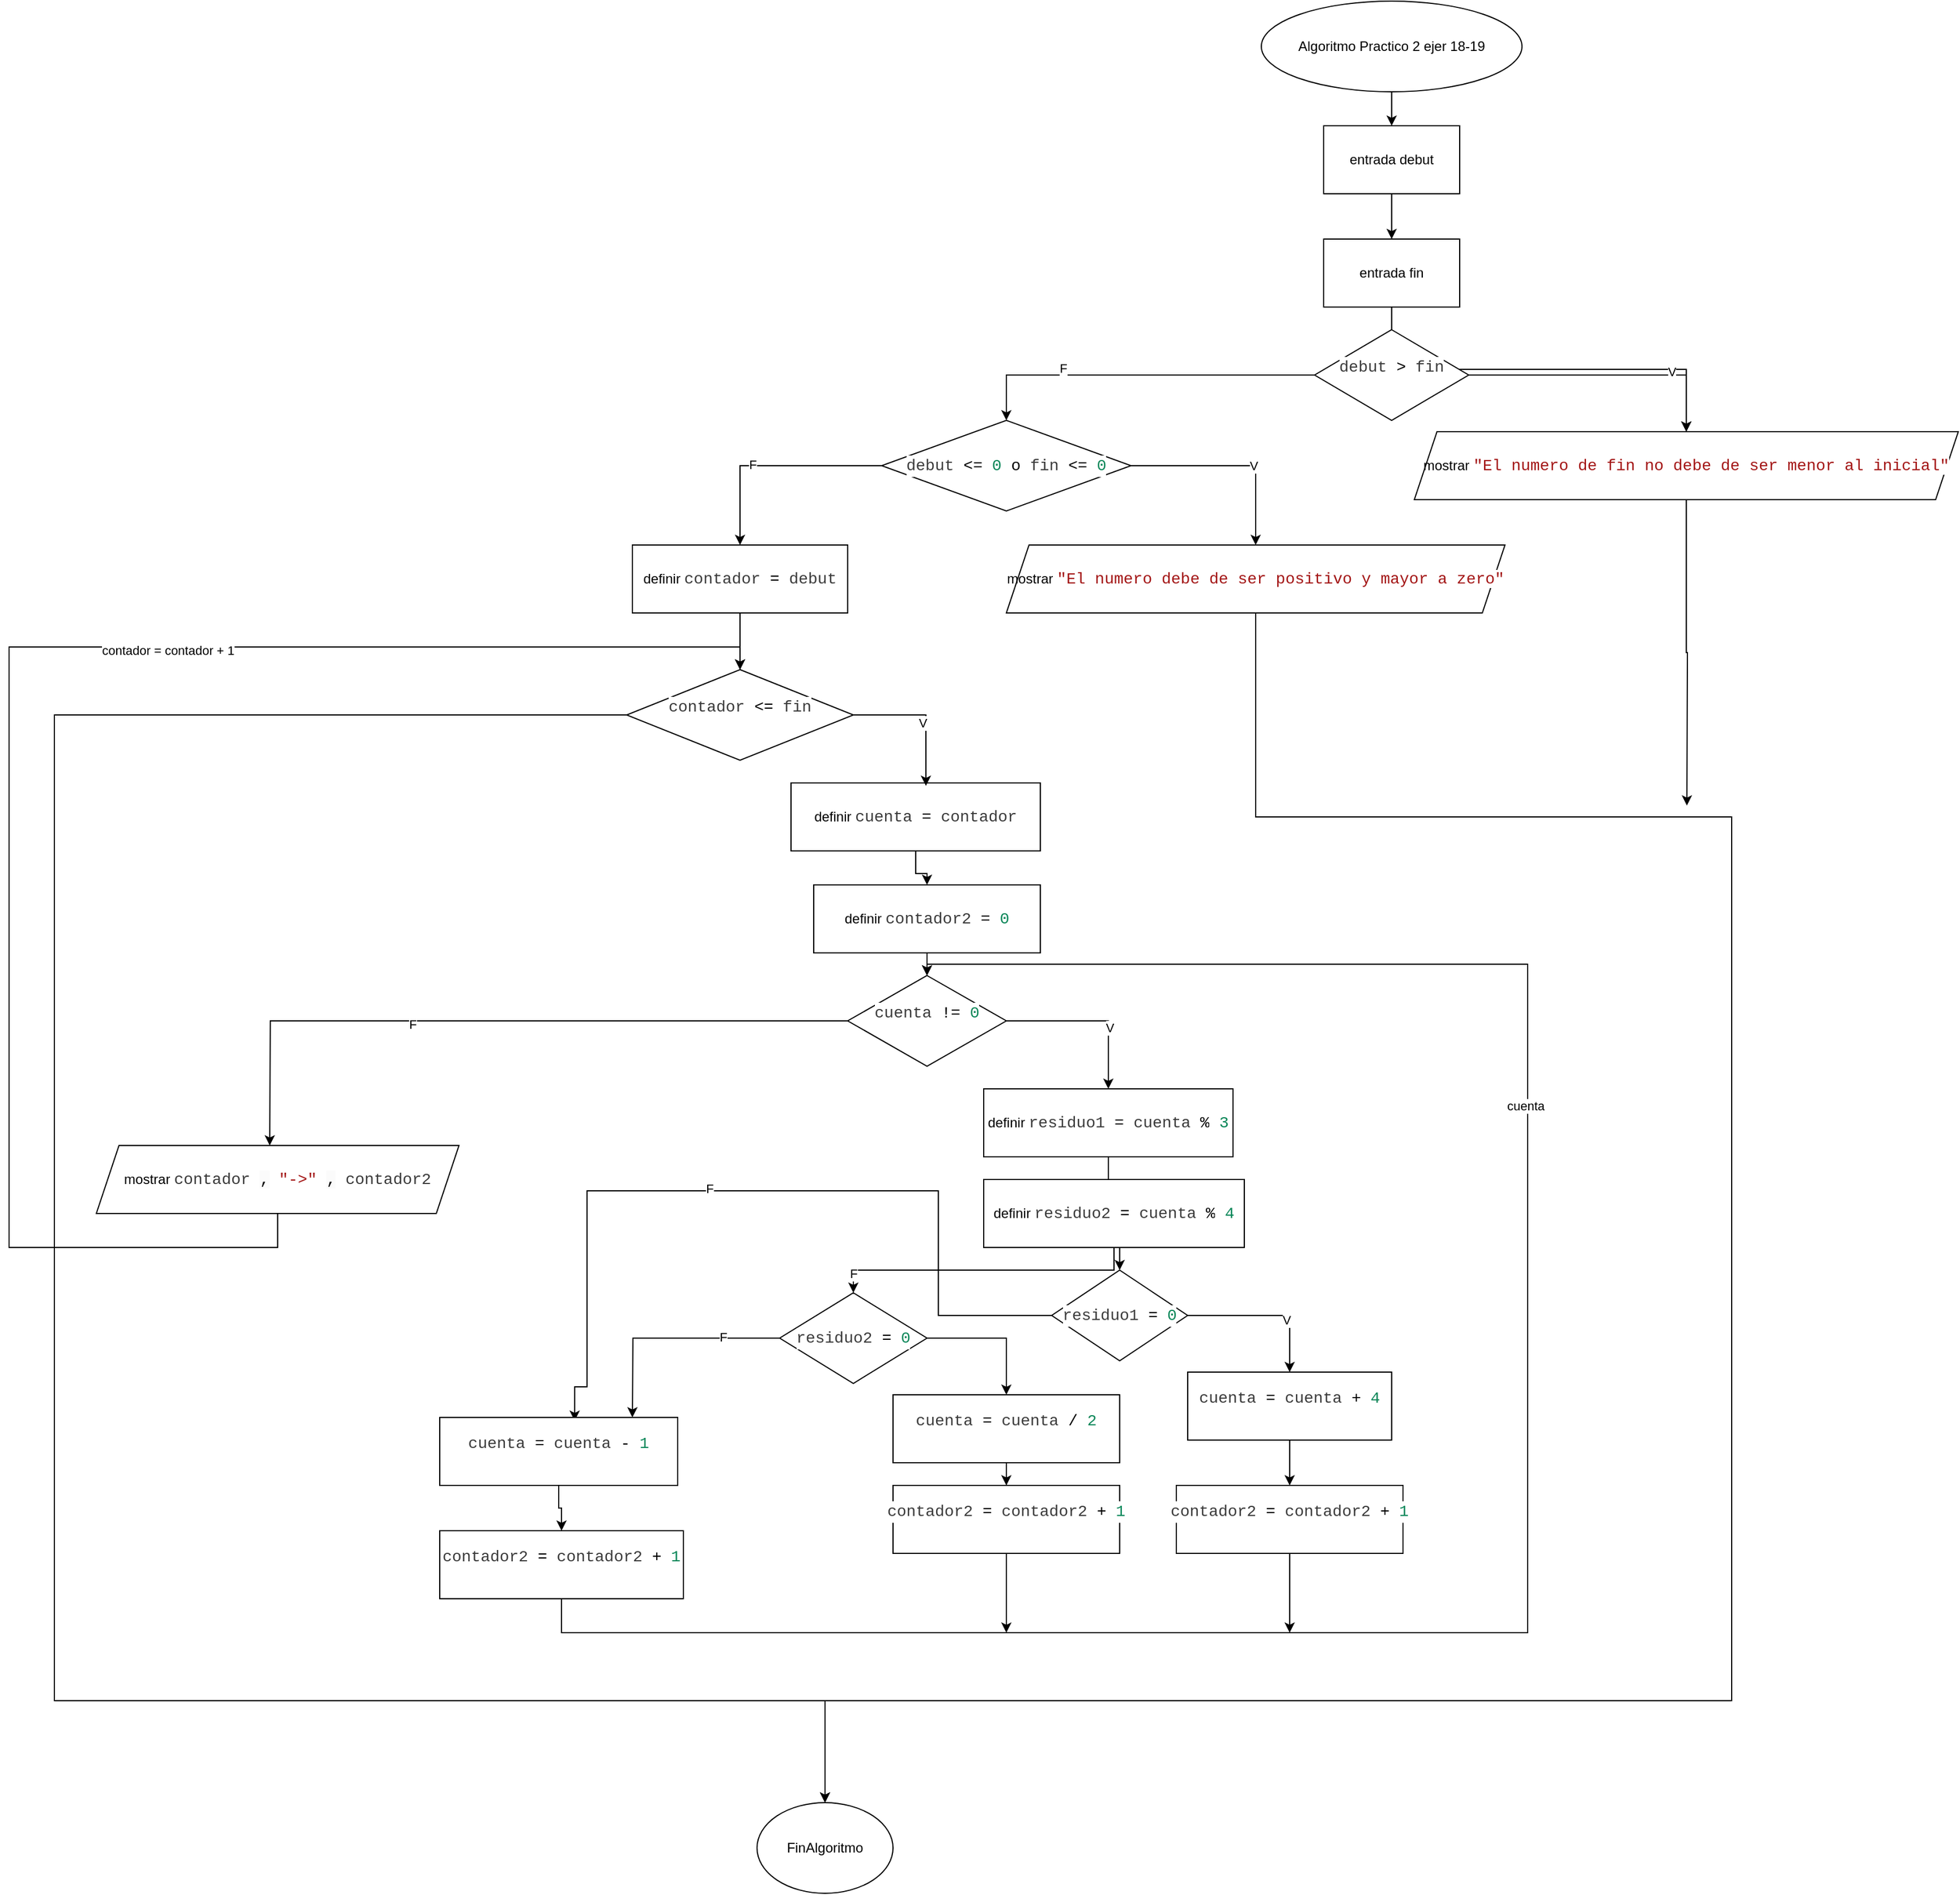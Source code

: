 <mxfile version="24.4.0" type="device">
  <diagram name="Página-1" id="yB5roV2CToWszWrd-WJG">
    <mxGraphModel dx="4052" dy="1633" grid="1" gridSize="10" guides="1" tooltips="1" connect="1" arrows="1" fold="1" page="1" pageScale="1" pageWidth="827" pageHeight="1169" math="0" shadow="0">
      <root>
        <mxCell id="0" />
        <mxCell id="1" parent="0" />
        <mxCell id="Xg_BoB053TUvBetzEDNK-10" value="" style="edgeStyle=orthogonalEdgeStyle;rounded=0;orthogonalLoop=1;jettySize=auto;html=1;" edge="1" parent="1" source="Xg_BoB053TUvBetzEDNK-1" target="Xg_BoB053TUvBetzEDNK-8">
          <mxGeometry relative="1" as="geometry" />
        </mxCell>
        <mxCell id="Xg_BoB053TUvBetzEDNK-1" value="entrada fin" style="rounded=0;whiteSpace=wrap;html=1;" vertex="1" parent="1">
          <mxGeometry x="350" y="220" width="120" height="60" as="geometry" />
        </mxCell>
        <mxCell id="Xg_BoB053TUvBetzEDNK-3" value="" style="edgeStyle=orthogonalEdgeStyle;rounded=0;orthogonalLoop=1;jettySize=auto;html=1;" edge="1" parent="1" source="Xg_BoB053TUvBetzEDNK-2" target="Xg_BoB053TUvBetzEDNK-1">
          <mxGeometry relative="1" as="geometry" />
        </mxCell>
        <mxCell id="Xg_BoB053TUvBetzEDNK-2" value="entrada debut" style="rounded=0;whiteSpace=wrap;html=1;" vertex="1" parent="1">
          <mxGeometry x="350" y="120" width="120" height="60" as="geometry" />
        </mxCell>
        <mxCell id="Xg_BoB053TUvBetzEDNK-5" value="" style="edgeStyle=orthogonalEdgeStyle;rounded=0;orthogonalLoop=1;jettySize=auto;html=1;" edge="1" parent="1" source="Xg_BoB053TUvBetzEDNK-4" target="Xg_BoB053TUvBetzEDNK-2">
          <mxGeometry relative="1" as="geometry" />
        </mxCell>
        <mxCell id="Xg_BoB053TUvBetzEDNK-4" value="Algoritmo Practico 2 ejer 18-19" style="ellipse;whiteSpace=wrap;html=1;" vertex="1" parent="1">
          <mxGeometry x="295" y="10" width="230" height="80" as="geometry" />
        </mxCell>
        <mxCell id="Xg_BoB053TUvBetzEDNK-9" style="edgeStyle=orthogonalEdgeStyle;rounded=0;orthogonalLoop=1;jettySize=auto;html=1;exitX=1;exitY=0.5;exitDx=0;exitDy=0;" edge="1" parent="1" source="Xg_BoB053TUvBetzEDNK-6" target="Xg_BoB053TUvBetzEDNK-8">
          <mxGeometry relative="1" as="geometry" />
        </mxCell>
        <mxCell id="Xg_BoB053TUvBetzEDNK-13" value="V" style="edgeLabel;html=1;align=center;verticalAlign=middle;resizable=0;points=[];" vertex="1" connectable="0" parent="Xg_BoB053TUvBetzEDNK-9">
          <mxGeometry x="0.478" y="3" relative="1" as="geometry">
            <mxPoint as="offset" />
          </mxGeometry>
        </mxCell>
        <mxCell id="Xg_BoB053TUvBetzEDNK-12" style="edgeStyle=orthogonalEdgeStyle;rounded=0;orthogonalLoop=1;jettySize=auto;html=1;exitX=0;exitY=0.5;exitDx=0;exitDy=0;entryX=0.5;entryY=0;entryDx=0;entryDy=0;" edge="1" parent="1" source="Xg_BoB053TUvBetzEDNK-6" target="Xg_BoB053TUvBetzEDNK-11">
          <mxGeometry relative="1" as="geometry" />
        </mxCell>
        <mxCell id="Xg_BoB053TUvBetzEDNK-14" value="F" style="edgeLabel;html=1;align=center;verticalAlign=middle;resizable=0;points=[];" vertex="1" connectable="0" parent="Xg_BoB053TUvBetzEDNK-12">
          <mxGeometry x="0.437" y="-3" relative="1" as="geometry">
            <mxPoint x="2" y="-3" as="offset" />
          </mxGeometry>
        </mxCell>
        <mxCell id="Xg_BoB053TUvBetzEDNK-6" value="&#xa;&lt;div style=&quot;color: #3b3b3b;background-color: #ffffff;font-family: Consolas, &#39;Courier New&#39;, monospace;font-weight: normal;font-size: 14px;line-height: 19px;white-space: pre;&quot;&gt;&lt;div&gt;&lt;span style=&quot;color: #3b3b3b;&quot;&gt;debut &lt;/span&gt;&lt;span style=&quot;color: #000000;&quot;&gt;&amp;gt;&lt;/span&gt;&lt;span style=&quot;color: #3b3b3b;&quot;&gt; fin&lt;/span&gt;&lt;/div&gt;&lt;/div&gt;&#xa;&#xa;" style="rhombus;whiteSpace=wrap;html=1;" vertex="1" parent="1">
          <mxGeometry x="342" y="300" width="136" height="80" as="geometry" />
        </mxCell>
        <mxCell id="Xg_BoB053TUvBetzEDNK-71" style="edgeStyle=orthogonalEdgeStyle;rounded=0;orthogonalLoop=1;jettySize=auto;html=1;exitX=0.5;exitY=1;exitDx=0;exitDy=0;" edge="1" parent="1" source="Xg_BoB053TUvBetzEDNK-8">
          <mxGeometry relative="1" as="geometry">
            <mxPoint x="670.5" y="720" as="targetPoint" />
          </mxGeometry>
        </mxCell>
        <mxCell id="Xg_BoB053TUvBetzEDNK-8" value="mostrar&amp;nbsp;&lt;span style=&quot;color: rgb(163, 21, 21); background-color: rgb(255, 255, 255); font-family: Consolas, &amp;quot;Courier New&amp;quot;, monospace; font-size: 14px; white-space: pre;&quot;&gt;&quot;El numero de fin no debe de ser menor al inicial&quot;&lt;/span&gt;" style="shape=parallelogram;perimeter=parallelogramPerimeter;whiteSpace=wrap;html=1;fixedSize=1;" vertex="1" parent="1">
          <mxGeometry x="430" y="390" width="480" height="60" as="geometry" />
        </mxCell>
        <mxCell id="Xg_BoB053TUvBetzEDNK-17" style="edgeStyle=orthogonalEdgeStyle;rounded=0;orthogonalLoop=1;jettySize=auto;html=1;exitX=1;exitY=0.5;exitDx=0;exitDy=0;" edge="1" parent="1" source="Xg_BoB053TUvBetzEDNK-11" target="Xg_BoB053TUvBetzEDNK-15">
          <mxGeometry relative="1" as="geometry" />
        </mxCell>
        <mxCell id="Xg_BoB053TUvBetzEDNK-18" value="V" style="edgeLabel;html=1;align=center;verticalAlign=middle;resizable=0;points=[];" vertex="1" connectable="0" parent="Xg_BoB053TUvBetzEDNK-17">
          <mxGeometry x="0.202" relative="1" as="geometry">
            <mxPoint as="offset" />
          </mxGeometry>
        </mxCell>
        <mxCell id="Xg_BoB053TUvBetzEDNK-21" style="edgeStyle=orthogonalEdgeStyle;rounded=0;orthogonalLoop=1;jettySize=auto;html=1;exitX=0;exitY=0.5;exitDx=0;exitDy=0;" edge="1" parent="1" source="Xg_BoB053TUvBetzEDNK-11" target="Xg_BoB053TUvBetzEDNK-19">
          <mxGeometry relative="1" as="geometry" />
        </mxCell>
        <mxCell id="Xg_BoB053TUvBetzEDNK-22" value="F" style="edgeLabel;html=1;align=center;verticalAlign=middle;resizable=0;points=[];" vertex="1" connectable="0" parent="Xg_BoB053TUvBetzEDNK-21">
          <mxGeometry x="0.171" y="-1" relative="1" as="geometry">
            <mxPoint as="offset" />
          </mxGeometry>
        </mxCell>
        <mxCell id="Xg_BoB053TUvBetzEDNK-11" value="&lt;br&gt;&lt;div style=&quot;background-color: rgb(255, 255, 255); font-family: Consolas, &amp;quot;Courier New&amp;quot;, monospace; font-weight: normal; font-size: 14px; line-height: 19px; white-space: pre;&quot;&gt;&lt;div style=&quot;&quot;&gt;&lt;span style=&quot;color: rgb(59, 59, 59);&quot;&gt;debut &lt;/span&gt;&lt;span style=&quot;color: rgb(0, 0, 0);&quot;&gt;&amp;lt;=&lt;/span&gt;&lt;span style=&quot;color: rgb(59, 59, 59);&quot;&gt; &lt;/span&gt;&lt;span style=&quot;color: rgb(9, 134, 88);&quot;&gt;0&lt;/span&gt;&lt;span style=&quot;color: rgb(59, 59, 59);&quot;&gt; &lt;/span&gt;o&lt;span style=&quot;color: rgb(59, 59, 59);&quot;&gt; fin &lt;/span&gt;&lt;span style=&quot;color: rgb(0, 0, 0);&quot;&gt;&amp;lt;=&lt;/span&gt;&lt;span style=&quot;color: rgb(59, 59, 59);&quot;&gt; &lt;/span&gt;&lt;span style=&quot;color: rgb(9, 134, 88);&quot;&gt;0&lt;/span&gt;&lt;/div&gt;&lt;/div&gt;&lt;div&gt;&lt;br/&gt;&lt;/div&gt;" style="rhombus;whiteSpace=wrap;html=1;" vertex="1" parent="1">
          <mxGeometry x="-40" y="380" width="220" height="80" as="geometry" />
        </mxCell>
        <mxCell id="Xg_BoB053TUvBetzEDNK-70" style="edgeStyle=orthogonalEdgeStyle;rounded=0;orthogonalLoop=1;jettySize=auto;html=1;exitX=0.5;exitY=1;exitDx=0;exitDy=0;entryX=0.5;entryY=0;entryDx=0;entryDy=0;" edge="1" parent="1" source="Xg_BoB053TUvBetzEDNK-15" target="Xg_BoB053TUvBetzEDNK-68">
          <mxGeometry relative="1" as="geometry">
            <Array as="points">
              <mxPoint x="290" y="730" />
              <mxPoint x="710" y="730" />
              <mxPoint x="710" y="1510" />
              <mxPoint x="-90" y="1510" />
            </Array>
          </mxGeometry>
        </mxCell>
        <mxCell id="Xg_BoB053TUvBetzEDNK-15" value="mostrar&amp;nbsp;&lt;span style=&quot;color: rgb(163, 21, 21); background-color: rgb(255, 255, 255); font-family: Consolas, &amp;quot;Courier New&amp;quot;, monospace; font-size: 14px; white-space: pre;&quot;&gt;&quot;El numero debe de ser positivo y mayor a zero&quot;&lt;/span&gt;" style="shape=parallelogram;perimeter=parallelogramPerimeter;whiteSpace=wrap;html=1;fixedSize=1;" vertex="1" parent="1">
          <mxGeometry x="70" y="490" width="440" height="60" as="geometry" />
        </mxCell>
        <mxCell id="Xg_BoB053TUvBetzEDNK-23" value="" style="edgeStyle=orthogonalEdgeStyle;rounded=0;orthogonalLoop=1;jettySize=auto;html=1;" edge="1" parent="1" source="Xg_BoB053TUvBetzEDNK-19" target="Xg_BoB053TUvBetzEDNK-20">
          <mxGeometry relative="1" as="geometry" />
        </mxCell>
        <mxCell id="Xg_BoB053TUvBetzEDNK-19" value="definir&amp;nbsp;&lt;span style=&quot;background-color: rgb(255, 255, 255); color: rgb(59, 59, 59); font-family: Consolas, &amp;quot;Courier New&amp;quot;, monospace; font-size: 14px; white-space: pre;&quot;&gt;contador &lt;/span&gt;&lt;span style=&quot;font-family: Consolas, &amp;quot;Courier New&amp;quot;, monospace; font-size: 14px; white-space: pre;&quot;&gt;=&lt;/span&gt;&lt;span style=&quot;background-color: rgb(255, 255, 255); color: rgb(59, 59, 59); font-family: Consolas, &amp;quot;Courier New&amp;quot;, monospace; font-size: 14px; white-space: pre;&quot;&gt; debut&lt;/span&gt;" style="rounded=0;whiteSpace=wrap;html=1;" vertex="1" parent="1">
          <mxGeometry x="-260" y="490" width="190" height="60" as="geometry" />
        </mxCell>
        <mxCell id="Xg_BoB053TUvBetzEDNK-69" style="edgeStyle=orthogonalEdgeStyle;rounded=0;orthogonalLoop=1;jettySize=auto;html=1;exitX=0;exitY=0.5;exitDx=0;exitDy=0;entryX=0.5;entryY=0;entryDx=0;entryDy=0;" edge="1" parent="1" source="Xg_BoB053TUvBetzEDNK-20" target="Xg_BoB053TUvBetzEDNK-68">
          <mxGeometry relative="1" as="geometry">
            <Array as="points">
              <mxPoint x="-770" y="640" />
              <mxPoint x="-770" y="1510" />
              <mxPoint x="-90" y="1510" />
            </Array>
          </mxGeometry>
        </mxCell>
        <mxCell id="Xg_BoB053TUvBetzEDNK-20" value="&#xa;&lt;div style=&quot;color: #3b3b3b;background-color: #ffffff;font-family: Consolas, &#39;Courier New&#39;, monospace;font-weight: normal;font-size: 14px;line-height: 19px;white-space: pre;&quot;&gt;&lt;div&gt;&lt;span style=&quot;color: #3b3b3b;&quot;&gt;contador &lt;/span&gt;&lt;span style=&quot;color: #000000;&quot;&gt;&amp;lt;=&lt;/span&gt;&lt;span style=&quot;color: #3b3b3b;&quot;&gt; fin&lt;/span&gt;&lt;/div&gt;&lt;/div&gt;&#xa;&#xa;" style="rhombus;whiteSpace=wrap;html=1;" vertex="1" parent="1">
          <mxGeometry x="-265" y="600" width="200" height="80" as="geometry" />
        </mxCell>
        <mxCell id="Xg_BoB053TUvBetzEDNK-28" value="" style="edgeStyle=orthogonalEdgeStyle;rounded=0;orthogonalLoop=1;jettySize=auto;html=1;" edge="1" parent="1" source="Xg_BoB053TUvBetzEDNK-24" target="Xg_BoB053TUvBetzEDNK-25">
          <mxGeometry relative="1" as="geometry" />
        </mxCell>
        <mxCell id="Xg_BoB053TUvBetzEDNK-24" value="definir&amp;nbsp;&lt;span style=&quot;background-color: rgb(255, 255, 255); color: rgb(59, 59, 59); font-family: Consolas, &amp;quot;Courier New&amp;quot;, monospace; font-size: 14px; white-space: pre;&quot;&gt;cuenta &lt;/span&gt;&lt;span style=&quot;font-family: Consolas, &amp;quot;Courier New&amp;quot;, monospace; font-size: 14px; white-space: pre;&quot;&gt;=&lt;/span&gt;&lt;span style=&quot;background-color: rgb(255, 255, 255); color: rgb(59, 59, 59); font-family: Consolas, &amp;quot;Courier New&amp;quot;, monospace; font-size: 14px; white-space: pre;&quot;&gt; contador&lt;/span&gt;" style="rounded=0;whiteSpace=wrap;html=1;" vertex="1" parent="1">
          <mxGeometry x="-120" y="700" width="220" height="60" as="geometry" />
        </mxCell>
        <mxCell id="Xg_BoB053TUvBetzEDNK-40" value="" style="edgeStyle=orthogonalEdgeStyle;rounded=0;orthogonalLoop=1;jettySize=auto;html=1;" edge="1" parent="1" source="Xg_BoB053TUvBetzEDNK-25" target="Xg_BoB053TUvBetzEDNK-29">
          <mxGeometry relative="1" as="geometry" />
        </mxCell>
        <mxCell id="Xg_BoB053TUvBetzEDNK-25" value="definir&amp;nbsp;&lt;span style=&quot;background-color: rgb(255, 255, 255); color: rgb(59, 59, 59); font-family: Consolas, &amp;quot;Courier New&amp;quot;, monospace; font-size: 14px; white-space: pre;&quot;&gt;contador2 &lt;/span&gt;&lt;span style=&quot;font-family: Consolas, &amp;quot;Courier New&amp;quot;, monospace; font-size: 14px; white-space: pre;&quot;&gt;=&lt;/span&gt;&lt;span style=&quot;background-color: rgb(255, 255, 255); color: rgb(59, 59, 59); font-family: Consolas, &amp;quot;Courier New&amp;quot;, monospace; font-size: 14px; white-space: pre;&quot;&gt; &lt;/span&gt;&lt;span style=&quot;font-family: Consolas, &amp;quot;Courier New&amp;quot;, monospace; font-size: 14px; white-space: pre; color: rgb(9, 134, 88);&quot;&gt;0&lt;/span&gt;" style="rounded=0;whiteSpace=wrap;html=1;" vertex="1" parent="1">
          <mxGeometry x="-100" y="790" width="200" height="60" as="geometry" />
        </mxCell>
        <mxCell id="Xg_BoB053TUvBetzEDNK-26" style="edgeStyle=orthogonalEdgeStyle;rounded=0;orthogonalLoop=1;jettySize=auto;html=1;exitX=1;exitY=0.5;exitDx=0;exitDy=0;entryX=0.541;entryY=0.043;entryDx=0;entryDy=0;entryPerimeter=0;" edge="1" parent="1" source="Xg_BoB053TUvBetzEDNK-20" target="Xg_BoB053TUvBetzEDNK-24">
          <mxGeometry relative="1" as="geometry" />
        </mxCell>
        <mxCell id="Xg_BoB053TUvBetzEDNK-27" value="V" style="edgeLabel;html=1;align=center;verticalAlign=middle;resizable=0;points=[];" vertex="1" connectable="0" parent="Xg_BoB053TUvBetzEDNK-26">
          <mxGeometry x="0.122" y="-3" relative="1" as="geometry">
            <mxPoint as="offset" />
          </mxGeometry>
        </mxCell>
        <mxCell id="Xg_BoB053TUvBetzEDNK-39" style="edgeStyle=orthogonalEdgeStyle;rounded=0;orthogonalLoop=1;jettySize=auto;html=1;exitX=1;exitY=0.5;exitDx=0;exitDy=0;" edge="1" parent="1" source="Xg_BoB053TUvBetzEDNK-29" target="Xg_BoB053TUvBetzEDNK-30">
          <mxGeometry relative="1" as="geometry" />
        </mxCell>
        <mxCell id="Xg_BoB053TUvBetzEDNK-41" value="V" style="edgeLabel;html=1;align=center;verticalAlign=middle;resizable=0;points=[];" vertex="1" connectable="0" parent="Xg_BoB053TUvBetzEDNK-39">
          <mxGeometry x="0.28" y="1" relative="1" as="geometry">
            <mxPoint as="offset" />
          </mxGeometry>
        </mxCell>
        <mxCell id="Xg_BoB053TUvBetzEDNK-61" style="edgeStyle=orthogonalEdgeStyle;rounded=0;orthogonalLoop=1;jettySize=auto;html=1;exitX=0;exitY=0.5;exitDx=0;exitDy=0;" edge="1" parent="1" source="Xg_BoB053TUvBetzEDNK-29">
          <mxGeometry relative="1" as="geometry">
            <mxPoint x="-580" y="1020" as="targetPoint" />
          </mxGeometry>
        </mxCell>
        <mxCell id="Xg_BoB053TUvBetzEDNK-62" value="F" style="edgeLabel;html=1;align=center;verticalAlign=middle;resizable=0;points=[];" vertex="1" connectable="0" parent="Xg_BoB053TUvBetzEDNK-61">
          <mxGeometry x="0.24" y="3" relative="1" as="geometry">
            <mxPoint as="offset" />
          </mxGeometry>
        </mxCell>
        <mxCell id="Xg_BoB053TUvBetzEDNK-29" value="&#xa;&lt;div style=&quot;color: #3b3b3b;background-color: #ffffff;font-family: Consolas, &#39;Courier New&#39;, monospace;font-weight: normal;font-size: 14px;line-height: 19px;white-space: pre;&quot;&gt;&lt;div&gt;&lt;span style=&quot;color: #3b3b3b;&quot;&gt;cuenta &lt;/span&gt;&lt;span style=&quot;color: #000000;&quot;&gt;!=&lt;/span&gt;&lt;span style=&quot;color: #3b3b3b;&quot;&gt; &lt;/span&gt;&lt;span style=&quot;color: #098658;&quot;&gt;0&lt;/span&gt;&lt;/div&gt;&lt;/div&gt;&#xa;&#xa;" style="rhombus;whiteSpace=wrap;html=1;" vertex="1" parent="1">
          <mxGeometry x="-70" y="870" width="140" height="80" as="geometry" />
        </mxCell>
        <mxCell id="Xg_BoB053TUvBetzEDNK-42" value="" style="edgeStyle=orthogonalEdgeStyle;rounded=0;orthogonalLoop=1;jettySize=auto;html=1;" edge="1" parent="1" source="Xg_BoB053TUvBetzEDNK-30" target="Xg_BoB053TUvBetzEDNK-33">
          <mxGeometry relative="1" as="geometry" />
        </mxCell>
        <mxCell id="Xg_BoB053TUvBetzEDNK-30" value="definir&amp;nbsp;&lt;span style=&quot;background-color: rgb(255, 255, 255); color: rgb(59, 59, 59); font-family: Consolas, &amp;quot;Courier New&amp;quot;, monospace; font-size: 14px; white-space: pre;&quot;&gt;residuo1 &lt;/span&gt;&lt;span style=&quot;font-family: Consolas, &amp;quot;Courier New&amp;quot;, monospace; font-size: 14px; white-space: pre;&quot;&gt;=&lt;/span&gt;&lt;span style=&quot;background-color: rgb(255, 255, 255); color: rgb(59, 59, 59); font-family: Consolas, &amp;quot;Courier New&amp;quot;, monospace; font-size: 14px; white-space: pre;&quot;&gt; cuenta &lt;/span&gt;&lt;span style=&quot;font-family: Consolas, &amp;quot;Courier New&amp;quot;, monospace; font-size: 14px; white-space: pre;&quot;&gt;%&lt;/span&gt;&lt;span style=&quot;background-color: rgb(255, 255, 255); color: rgb(59, 59, 59); font-family: Consolas, &amp;quot;Courier New&amp;quot;, monospace; font-size: 14px; white-space: pre;&quot;&gt; &lt;/span&gt;&lt;span style=&quot;font-family: Consolas, &amp;quot;Courier New&amp;quot;, monospace; font-size: 14px; white-space: pre; color: rgb(9, 134, 88);&quot;&gt;3&lt;/span&gt;" style="rounded=0;whiteSpace=wrap;html=1;" vertex="1" parent="1">
          <mxGeometry x="50" y="970" width="220" height="60" as="geometry" />
        </mxCell>
        <mxCell id="Xg_BoB053TUvBetzEDNK-44" style="edgeStyle=orthogonalEdgeStyle;rounded=0;orthogonalLoop=1;jettySize=auto;html=1;exitX=0.5;exitY=1;exitDx=0;exitDy=0;" edge="1" parent="1" source="Xg_BoB053TUvBetzEDNK-32" target="Xg_BoB053TUvBetzEDNK-43">
          <mxGeometry relative="1" as="geometry" />
        </mxCell>
        <mxCell id="Xg_BoB053TUvBetzEDNK-49" value="F" style="edgeLabel;html=1;align=center;verticalAlign=middle;resizable=0;points=[];" vertex="1" connectable="0" parent="Xg_BoB053TUvBetzEDNK-44">
          <mxGeometry x="0.874" relative="1" as="geometry">
            <mxPoint as="offset" />
          </mxGeometry>
        </mxCell>
        <mxCell id="Xg_BoB053TUvBetzEDNK-32" value="definir&amp;nbsp;&lt;span style=&quot;background-color: rgb(255, 255, 255); color: rgb(59, 59, 59); font-family: Consolas, &amp;quot;Courier New&amp;quot;, monospace; font-size: 14px; white-space: pre;&quot;&gt;residuo2 &lt;/span&gt;&lt;span style=&quot;font-family: Consolas, &amp;quot;Courier New&amp;quot;, monospace; font-size: 14px; white-space: pre;&quot;&gt;=&lt;/span&gt;&lt;span style=&quot;background-color: rgb(255, 255, 255); color: rgb(59, 59, 59); font-family: Consolas, &amp;quot;Courier New&amp;quot;, monospace; font-size: 14px; white-space: pre;&quot;&gt; cuenta &lt;/span&gt;&lt;span style=&quot;font-family: Consolas, &amp;quot;Courier New&amp;quot;, monospace; font-size: 14px; white-space: pre;&quot;&gt;%&lt;/span&gt;&lt;span style=&quot;background-color: rgb(255, 255, 255); color: rgb(59, 59, 59); font-family: Consolas, &amp;quot;Courier New&amp;quot;, monospace; font-size: 14px; white-space: pre;&quot;&gt; &lt;/span&gt;&lt;span style=&quot;font-family: Consolas, &amp;quot;Courier New&amp;quot;, monospace; font-size: 14px; white-space: pre; color: rgb(9, 134, 88);&quot;&gt;4&lt;/span&gt;" style="rounded=0;whiteSpace=wrap;html=1;" vertex="1" parent="1">
          <mxGeometry x="50" y="1050" width="230" height="60" as="geometry" />
        </mxCell>
        <mxCell id="Xg_BoB053TUvBetzEDNK-36" style="edgeStyle=orthogonalEdgeStyle;rounded=0;orthogonalLoop=1;jettySize=auto;html=1;exitX=1;exitY=0.5;exitDx=0;exitDy=0;" edge="1" parent="1" source="Xg_BoB053TUvBetzEDNK-33" target="Xg_BoB053TUvBetzEDNK-34">
          <mxGeometry relative="1" as="geometry" />
        </mxCell>
        <mxCell id="Xg_BoB053TUvBetzEDNK-38" value="V" style="edgeLabel;html=1;align=center;verticalAlign=middle;resizable=0;points=[];" vertex="1" connectable="0" parent="Xg_BoB053TUvBetzEDNK-36">
          <mxGeometry x="0.343" y="-3" relative="1" as="geometry">
            <mxPoint as="offset" />
          </mxGeometry>
        </mxCell>
        <mxCell id="Xg_BoB053TUvBetzEDNK-50" style="edgeStyle=orthogonalEdgeStyle;rounded=0;orthogonalLoop=1;jettySize=auto;html=1;exitX=0;exitY=0.5;exitDx=0;exitDy=0;entryX=0.567;entryY=0.05;entryDx=0;entryDy=0;entryPerimeter=0;" edge="1" parent="1" source="Xg_BoB053TUvBetzEDNK-33" target="Xg_BoB053TUvBetzEDNK-55">
          <mxGeometry relative="1" as="geometry">
            <mxPoint x="-300" y="1220" as="targetPoint" />
            <Array as="points">
              <mxPoint x="10" y="1170" />
              <mxPoint x="10" y="1060" />
              <mxPoint x="-300" y="1060" />
              <mxPoint x="-300" y="1233" />
            </Array>
          </mxGeometry>
        </mxCell>
        <mxCell id="Xg_BoB053TUvBetzEDNK-53" value="F" style="edgeLabel;html=1;align=center;verticalAlign=middle;resizable=0;points=[];" vertex="1" connectable="0" parent="Xg_BoB053TUvBetzEDNK-50">
          <mxGeometry x="0.124" y="-2" relative="1" as="geometry">
            <mxPoint as="offset" />
          </mxGeometry>
        </mxCell>
        <mxCell id="Xg_BoB053TUvBetzEDNK-33" value="&lt;br&gt;&lt;div style=&quot;color: #3b3b3b;background-color: #ffffff;font-family: Consolas, &#39;Courier New&#39;, monospace;font-weight: normal;font-size: 14px;line-height: 19px;white-space: pre;&quot;&gt;&lt;div&gt;&lt;span style=&quot;color: #3b3b3b;&quot;&gt;residuo1 &lt;/span&gt;&lt;span style=&quot;color: #000000;&quot;&gt;=&lt;/span&gt;&lt;span style=&quot;color: #3b3b3b;&quot;&gt; &lt;/span&gt;&lt;span style=&quot;color: #098658;&quot;&gt;0&lt;/span&gt;&lt;/div&gt;&lt;/div&gt;&lt;div&gt;&lt;br/&gt;&lt;/div&gt;" style="rhombus;whiteSpace=wrap;html=1;" vertex="1" parent="1">
          <mxGeometry x="110" y="1130" width="120" height="80" as="geometry" />
        </mxCell>
        <mxCell id="Xg_BoB053TUvBetzEDNK-37" value="" style="edgeStyle=orthogonalEdgeStyle;rounded=0;orthogonalLoop=1;jettySize=auto;html=1;" edge="1" parent="1" source="Xg_BoB053TUvBetzEDNK-34" target="Xg_BoB053TUvBetzEDNK-35">
          <mxGeometry relative="1" as="geometry" />
        </mxCell>
        <mxCell id="Xg_BoB053TUvBetzEDNK-34" value="&#xa;&lt;div style=&quot;color: #3b3b3b;background-color: #ffffff;font-family: Consolas, &#39;Courier New&#39;, monospace;font-weight: normal;font-size: 14px;line-height: 19px;white-space: pre;&quot;&gt;&lt;div&gt;&lt;span style=&quot;color: #3b3b3b;&quot;&gt;cuenta &lt;/span&gt;&lt;span style=&quot;color: #000000;&quot;&gt;=&lt;/span&gt;&lt;span style=&quot;color: #3b3b3b;&quot;&gt; cuenta &lt;/span&gt;&lt;span style=&quot;color: #000000;&quot;&gt;+&lt;/span&gt;&lt;span style=&quot;color: #3b3b3b;&quot;&gt; &lt;/span&gt;&lt;span style=&quot;color: #098658;&quot;&gt;4&lt;/span&gt;&lt;/div&gt;&lt;/div&gt;&#xa;&#xa;" style="rounded=0;whiteSpace=wrap;html=1;" vertex="1" parent="1">
          <mxGeometry x="230" y="1220" width="180" height="60" as="geometry" />
        </mxCell>
        <mxCell id="Xg_BoB053TUvBetzEDNK-67" style="edgeStyle=orthogonalEdgeStyle;rounded=0;orthogonalLoop=1;jettySize=auto;html=1;exitX=0.5;exitY=1;exitDx=0;exitDy=0;" edge="1" parent="1" source="Xg_BoB053TUvBetzEDNK-35">
          <mxGeometry relative="1" as="geometry">
            <mxPoint x="320" y="1450" as="targetPoint" />
          </mxGeometry>
        </mxCell>
        <mxCell id="Xg_BoB053TUvBetzEDNK-35" value="&#xa;&lt;div style=&quot;color: #3b3b3b;background-color: #ffffff;font-family: Consolas, &#39;Courier New&#39;, monospace;font-weight: normal;font-size: 14px;line-height: 19px;white-space: pre;&quot;&gt;&lt;div&gt;&lt;span style=&quot;color: #3b3b3b;&quot;&gt;contador2 &lt;/span&gt;&lt;span style=&quot;color: #000000;&quot;&gt;=&lt;/span&gt;&lt;span style=&quot;color: #3b3b3b;&quot;&gt; contador2 &lt;/span&gt;&lt;span style=&quot;color: #000000;&quot;&gt;+&lt;/span&gt;&lt;span style=&quot;color: #3b3b3b;&quot;&gt; &lt;/span&gt;&lt;span style=&quot;color: #098658;&quot;&gt;1&lt;/span&gt;&lt;/div&gt;&lt;/div&gt;&#xa;&#xa;" style="rounded=0;whiteSpace=wrap;html=1;" vertex="1" parent="1">
          <mxGeometry x="220" y="1320" width="200" height="60" as="geometry" />
        </mxCell>
        <mxCell id="Xg_BoB053TUvBetzEDNK-47" style="edgeStyle=orthogonalEdgeStyle;rounded=0;orthogonalLoop=1;jettySize=auto;html=1;exitX=1;exitY=0.5;exitDx=0;exitDy=0;" edge="1" parent="1" source="Xg_BoB053TUvBetzEDNK-43" target="Xg_BoB053TUvBetzEDNK-45">
          <mxGeometry relative="1" as="geometry" />
        </mxCell>
        <mxCell id="Xg_BoB053TUvBetzEDNK-51" style="edgeStyle=orthogonalEdgeStyle;rounded=0;orthogonalLoop=1;jettySize=auto;html=1;exitX=0;exitY=0.5;exitDx=0;exitDy=0;" edge="1" parent="1" source="Xg_BoB053TUvBetzEDNK-43">
          <mxGeometry relative="1" as="geometry">
            <mxPoint x="-260" y="1260" as="targetPoint" />
          </mxGeometry>
        </mxCell>
        <mxCell id="Xg_BoB053TUvBetzEDNK-54" value="F" style="edgeLabel;html=1;align=center;verticalAlign=middle;resizable=0;points=[];" vertex="1" connectable="0" parent="Xg_BoB053TUvBetzEDNK-51">
          <mxGeometry x="-0.498" y="-1" relative="1" as="geometry">
            <mxPoint as="offset" />
          </mxGeometry>
        </mxCell>
        <mxCell id="Xg_BoB053TUvBetzEDNK-43" value="&lt;br&gt;&lt;div style=&quot;color: #3b3b3b;background-color: #ffffff;font-family: Consolas, &#39;Courier New&#39;, monospace;font-weight: normal;font-size: 14px;line-height: 19px;white-space: pre;&quot;&gt;&lt;div&gt;&lt;span style=&quot;color: #3b3b3b;&quot;&gt;residuo2 &lt;/span&gt;&lt;span style=&quot;color: #000000;&quot;&gt;=&lt;/span&gt;&lt;span style=&quot;color: #3b3b3b;&quot;&gt; &lt;/span&gt;&lt;span style=&quot;color: #098658;&quot;&gt;0&lt;/span&gt;&lt;/div&gt;&lt;/div&gt;&lt;div&gt;&lt;br/&gt;&lt;/div&gt;" style="rhombus;whiteSpace=wrap;html=1;" vertex="1" parent="1">
          <mxGeometry x="-130" y="1150" width="130" height="80" as="geometry" />
        </mxCell>
        <mxCell id="Xg_BoB053TUvBetzEDNK-48" value="" style="edgeStyle=orthogonalEdgeStyle;rounded=0;orthogonalLoop=1;jettySize=auto;html=1;" edge="1" parent="1" source="Xg_BoB053TUvBetzEDNK-45" target="Xg_BoB053TUvBetzEDNK-46">
          <mxGeometry relative="1" as="geometry" />
        </mxCell>
        <mxCell id="Xg_BoB053TUvBetzEDNK-45" value="&#xa;&lt;div style=&quot;color: #3b3b3b;background-color: #ffffff;font-family: Consolas, &#39;Courier New&#39;, monospace;font-weight: normal;font-size: 14px;line-height: 19px;white-space: pre;&quot;&gt;&lt;div&gt;&lt;span style=&quot;color: #3b3b3b;&quot;&gt;cuenta &lt;/span&gt;&lt;span style=&quot;color: #000000;&quot;&gt;=&lt;/span&gt;&lt;span style=&quot;color: #3b3b3b;&quot;&gt; cuenta &lt;/span&gt;&lt;span style=&quot;color: #000000;&quot;&gt;/&lt;/span&gt;&lt;span style=&quot;color: #3b3b3b;&quot;&gt; &lt;/span&gt;&lt;span style=&quot;color: #098658;&quot;&gt;2&lt;/span&gt;&lt;/div&gt;&lt;/div&gt;&#xa;&#xa;" style="rounded=0;whiteSpace=wrap;html=1;" vertex="1" parent="1">
          <mxGeometry x="-30" y="1240" width="200" height="60" as="geometry" />
        </mxCell>
        <mxCell id="Xg_BoB053TUvBetzEDNK-66" style="edgeStyle=orthogonalEdgeStyle;rounded=0;orthogonalLoop=1;jettySize=auto;html=1;exitX=0.5;exitY=1;exitDx=0;exitDy=0;" edge="1" parent="1" source="Xg_BoB053TUvBetzEDNK-46">
          <mxGeometry relative="1" as="geometry">
            <mxPoint x="70" y="1450" as="targetPoint" />
          </mxGeometry>
        </mxCell>
        <mxCell id="Xg_BoB053TUvBetzEDNK-46" value="&#xa;&lt;div style=&quot;color: #3b3b3b;background-color: #ffffff;font-family: Consolas, &#39;Courier New&#39;, monospace;font-weight: normal;font-size: 14px;line-height: 19px;white-space: pre;&quot;&gt;&lt;div&gt;&lt;span style=&quot;color: #3b3b3b;&quot;&gt;contador2 &lt;/span&gt;&lt;span style=&quot;color: #000000;&quot;&gt;=&lt;/span&gt;&lt;span style=&quot;color: #3b3b3b;&quot;&gt; contador2 &lt;/span&gt;&lt;span style=&quot;color: #000000;&quot;&gt;+&lt;/span&gt;&lt;span style=&quot;color: #3b3b3b;&quot;&gt; &lt;/span&gt;&lt;span style=&quot;color: #098658;&quot;&gt;1&lt;/span&gt;&lt;/div&gt;&lt;/div&gt;&#xa;&#xa;" style="rounded=0;whiteSpace=wrap;html=1;" vertex="1" parent="1">
          <mxGeometry x="-30" y="1320" width="200" height="60" as="geometry" />
        </mxCell>
        <mxCell id="Xg_BoB053TUvBetzEDNK-58" value="" style="edgeStyle=orthogonalEdgeStyle;rounded=0;orthogonalLoop=1;jettySize=auto;html=1;" edge="1" parent="1" source="Xg_BoB053TUvBetzEDNK-55" target="Xg_BoB053TUvBetzEDNK-57">
          <mxGeometry relative="1" as="geometry" />
        </mxCell>
        <mxCell id="Xg_BoB053TUvBetzEDNK-55" value="&#xa;&lt;div style=&quot;color: #3b3b3b;background-color: #ffffff;font-family: Consolas, &#39;Courier New&#39;, monospace;font-weight: normal;font-size: 14px;line-height: 19px;white-space: pre;&quot;&gt;&lt;div&gt;&lt;span style=&quot;color: #3b3b3b;&quot;&gt;cuenta &lt;/span&gt;&lt;span style=&quot;color: #000000;&quot;&gt;=&lt;/span&gt;&lt;span style=&quot;color: #3b3b3b;&quot;&gt; cuenta &lt;/span&gt;&lt;span style=&quot;color: #000000;&quot;&gt;-&lt;/span&gt;&lt;span style=&quot;color: #3b3b3b;&quot;&gt; &lt;/span&gt;&lt;span style=&quot;color: #098658;&quot;&gt;1&lt;/span&gt;&lt;/div&gt;&lt;/div&gt;&#xa;&#xa;" style="rounded=0;whiteSpace=wrap;html=1;" vertex="1" parent="1">
          <mxGeometry x="-430" y="1260" width="210" height="60" as="geometry" />
        </mxCell>
        <mxCell id="Xg_BoB053TUvBetzEDNK-59" style="edgeStyle=orthogonalEdgeStyle;rounded=0;orthogonalLoop=1;jettySize=auto;html=1;exitX=0.5;exitY=1;exitDx=0;exitDy=0;entryX=0.5;entryY=0;entryDx=0;entryDy=0;" edge="1" parent="1" source="Xg_BoB053TUvBetzEDNK-57" target="Xg_BoB053TUvBetzEDNK-29">
          <mxGeometry relative="1" as="geometry">
            <Array as="points">
              <mxPoint x="-322" y="1450" />
              <mxPoint x="530" y="1450" />
              <mxPoint x="530" y="860" />
              <mxPoint y="860" />
            </Array>
          </mxGeometry>
        </mxCell>
        <mxCell id="Xg_BoB053TUvBetzEDNK-60" value="cuenta" style="edgeLabel;html=1;align=center;verticalAlign=middle;resizable=0;points=[];" vertex="1" connectable="0" parent="Xg_BoB053TUvBetzEDNK-59">
          <mxGeometry x="0.339" y="2" relative="1" as="geometry">
            <mxPoint as="offset" />
          </mxGeometry>
        </mxCell>
        <mxCell id="Xg_BoB053TUvBetzEDNK-57" value="&#xa;&lt;div style=&quot;color: #3b3b3b;background-color: #ffffff;font-family: Consolas, &#39;Courier New&#39;, monospace;font-weight: normal;font-size: 14px;line-height: 19px;white-space: pre;&quot;&gt;&lt;div&gt;&lt;span style=&quot;color: #3b3b3b;&quot;&gt;contador2 &lt;/span&gt;&lt;span style=&quot;color: #000000;&quot;&gt;=&lt;/span&gt;&lt;span style=&quot;color: #3b3b3b;&quot;&gt; contador2 &lt;/span&gt;&lt;span style=&quot;color: #000000;&quot;&gt;+&lt;/span&gt;&lt;span style=&quot;color: #3b3b3b;&quot;&gt; &lt;/span&gt;&lt;span style=&quot;color: #098658;&quot;&gt;1&lt;/span&gt;&lt;/div&gt;&lt;/div&gt;&#xa;&#xa;" style="rounded=0;whiteSpace=wrap;html=1;" vertex="1" parent="1">
          <mxGeometry x="-430" y="1360" width="215" height="60" as="geometry" />
        </mxCell>
        <mxCell id="Xg_BoB053TUvBetzEDNK-64" style="edgeStyle=orthogonalEdgeStyle;rounded=0;orthogonalLoop=1;jettySize=auto;html=1;exitX=0.5;exitY=1;exitDx=0;exitDy=0;entryX=0.5;entryY=0;entryDx=0;entryDy=0;" edge="1" parent="1" source="Xg_BoB053TUvBetzEDNK-63" target="Xg_BoB053TUvBetzEDNK-20">
          <mxGeometry relative="1" as="geometry">
            <Array as="points">
              <mxPoint x="-573" y="1110" />
              <mxPoint x="-810" y="1110" />
              <mxPoint x="-810" y="580" />
              <mxPoint x="-165" y="580" />
            </Array>
          </mxGeometry>
        </mxCell>
        <mxCell id="Xg_BoB053TUvBetzEDNK-65" value="contador = contador + 1" style="edgeLabel;html=1;align=center;verticalAlign=middle;resizable=0;points=[];" vertex="1" connectable="0" parent="Xg_BoB053TUvBetzEDNK-64">
          <mxGeometry x="0.282" y="-3" relative="1" as="geometry">
            <mxPoint as="offset" />
          </mxGeometry>
        </mxCell>
        <mxCell id="Xg_BoB053TUvBetzEDNK-63" value="mostrar&amp;nbsp;&lt;span style=&quot;background-color: rgb(255, 255, 255); color: rgb(59, 59, 59); font-family: Consolas, &amp;quot;Courier New&amp;quot;, monospace; font-size: 14px; white-space: pre;&quot;&gt;contador &lt;/span&gt;&lt;span style=&quot;font-family: Consolas, &amp;quot;Courier New&amp;quot;, monospace; font-size: 14px; white-space: pre; background-color: rgb(251, 251, 251);&quot;&gt;,&lt;/span&gt;&lt;span style=&quot;background-color: rgb(255, 255, 255); color: rgb(59, 59, 59); font-family: Consolas, &amp;quot;Courier New&amp;quot;, monospace; font-size: 14px; white-space: pre;&quot;&gt; &lt;/span&gt;&lt;span style=&quot;font-family: Consolas, &amp;quot;Courier New&amp;quot;, monospace; font-size: 14px; white-space: pre; color: rgb(163, 21, 21);&quot;&gt;&quot;-&amp;gt;&quot;&lt;/span&gt;&lt;span style=&quot;background-color: rgb(255, 255, 255); color: rgb(59, 59, 59); font-family: Consolas, &amp;quot;Courier New&amp;quot;, monospace; font-size: 14px; white-space: pre;&quot;&gt; &lt;/span&gt;&lt;span style=&quot;font-family: Consolas, &amp;quot;Courier New&amp;quot;, monospace; font-size: 14px; white-space: pre; background-color: rgb(251, 251, 251);&quot;&gt;,&lt;/span&gt;&lt;span style=&quot;background-color: rgb(255, 255, 255); color: rgb(59, 59, 59); font-family: Consolas, &amp;quot;Courier New&amp;quot;, monospace; font-size: 14px; white-space: pre;&quot;&gt; contador2&lt;/span&gt;" style="shape=parallelogram;perimeter=parallelogramPerimeter;whiteSpace=wrap;html=1;fixedSize=1;" vertex="1" parent="1">
          <mxGeometry x="-733" y="1020" width="320" height="60" as="geometry" />
        </mxCell>
        <mxCell id="Xg_BoB053TUvBetzEDNK-68" value="FinAlgoritmo" style="ellipse;whiteSpace=wrap;html=1;" vertex="1" parent="1">
          <mxGeometry x="-150" y="1600" width="120" height="80" as="geometry" />
        </mxCell>
      </root>
    </mxGraphModel>
  </diagram>
</mxfile>
